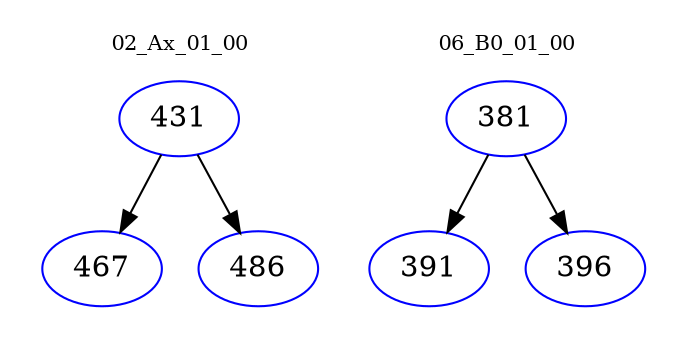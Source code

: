 digraph{
subgraph cluster_0 {
color = white
label = "02_Ax_01_00";
fontsize=10;
T0_431 [label="431", color="blue"]
T0_431 -> T0_467 [color="black"]
T0_467 [label="467", color="blue"]
T0_431 -> T0_486 [color="black"]
T0_486 [label="486", color="blue"]
}
subgraph cluster_1 {
color = white
label = "06_B0_01_00";
fontsize=10;
T1_381 [label="381", color="blue"]
T1_381 -> T1_391 [color="black"]
T1_391 [label="391", color="blue"]
T1_381 -> T1_396 [color="black"]
T1_396 [label="396", color="blue"]
}
}
